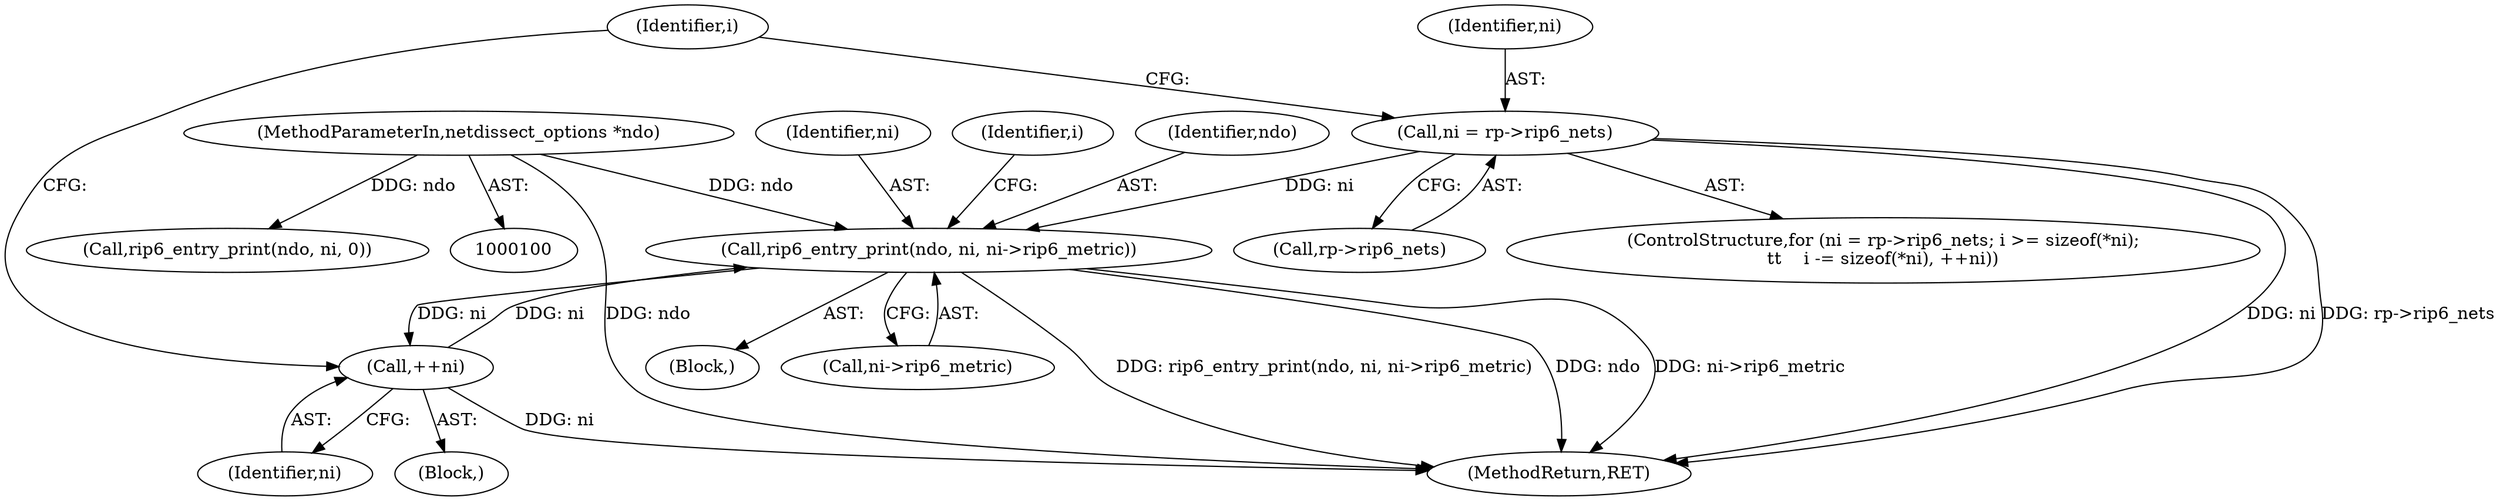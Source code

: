 digraph "1_tcpdump_e942fb84fbe3a73a98a00d2a279425872b5fb9d2@pointer" {
"1000349" [label="(Call,rip6_entry_print(ndo, ni, ni->rip6_metric))"];
"1000101" [label="(MethodParameterIn,netdissect_options *ndo)"];
"1000315" [label="(Call,ni = rp->rip6_nets)"];
"1000331" [label="(Call,++ni)"];
"1000349" [label="(Call,rip6_entry_print(ndo, ni, ni->rip6_metric))"];
"1000388" [label="(MethodReturn,RET)"];
"1000349" [label="(Call,rip6_entry_print(ndo, ni, ni->rip6_metric))"];
"1000325" [label="(Block,)"];
"1000332" [label="(Identifier,ni)"];
"1000316" [label="(Identifier,ni)"];
"1000351" [label="(Identifier,ni)"];
"1000352" [label="(Call,ni->rip6_metric)"];
"1000263" [label="(Call,rip6_entry_print(ndo, ni, 0))"];
"1000327" [label="(Identifier,i)"];
"1000314" [label="(ControlStructure,for (ni = rp->rip6_nets; i >= sizeof(*ni);\n\t\t    i -= sizeof(*ni), ++ni))"];
"1000333" [label="(Block,)"];
"1000101" [label="(MethodParameterIn,netdissect_options *ndo)"];
"1000350" [label="(Identifier,ndo)"];
"1000331" [label="(Call,++ni)"];
"1000321" [label="(Identifier,i)"];
"1000315" [label="(Call,ni = rp->rip6_nets)"];
"1000317" [label="(Call,rp->rip6_nets)"];
"1000349" -> "1000333"  [label="AST: "];
"1000349" -> "1000352"  [label="CFG: "];
"1000350" -> "1000349"  [label="AST: "];
"1000351" -> "1000349"  [label="AST: "];
"1000352" -> "1000349"  [label="AST: "];
"1000327" -> "1000349"  [label="CFG: "];
"1000349" -> "1000388"  [label="DDG: rip6_entry_print(ndo, ni, ni->rip6_metric)"];
"1000349" -> "1000388"  [label="DDG: ndo"];
"1000349" -> "1000388"  [label="DDG: ni->rip6_metric"];
"1000349" -> "1000331"  [label="DDG: ni"];
"1000101" -> "1000349"  [label="DDG: ndo"];
"1000315" -> "1000349"  [label="DDG: ni"];
"1000331" -> "1000349"  [label="DDG: ni"];
"1000101" -> "1000100"  [label="AST: "];
"1000101" -> "1000388"  [label="DDG: ndo"];
"1000101" -> "1000263"  [label="DDG: ndo"];
"1000315" -> "1000314"  [label="AST: "];
"1000315" -> "1000317"  [label="CFG: "];
"1000316" -> "1000315"  [label="AST: "];
"1000317" -> "1000315"  [label="AST: "];
"1000321" -> "1000315"  [label="CFG: "];
"1000315" -> "1000388"  [label="DDG: ni"];
"1000315" -> "1000388"  [label="DDG: rp->rip6_nets"];
"1000331" -> "1000325"  [label="AST: "];
"1000331" -> "1000332"  [label="CFG: "];
"1000332" -> "1000331"  [label="AST: "];
"1000321" -> "1000331"  [label="CFG: "];
"1000331" -> "1000388"  [label="DDG: ni"];
}
